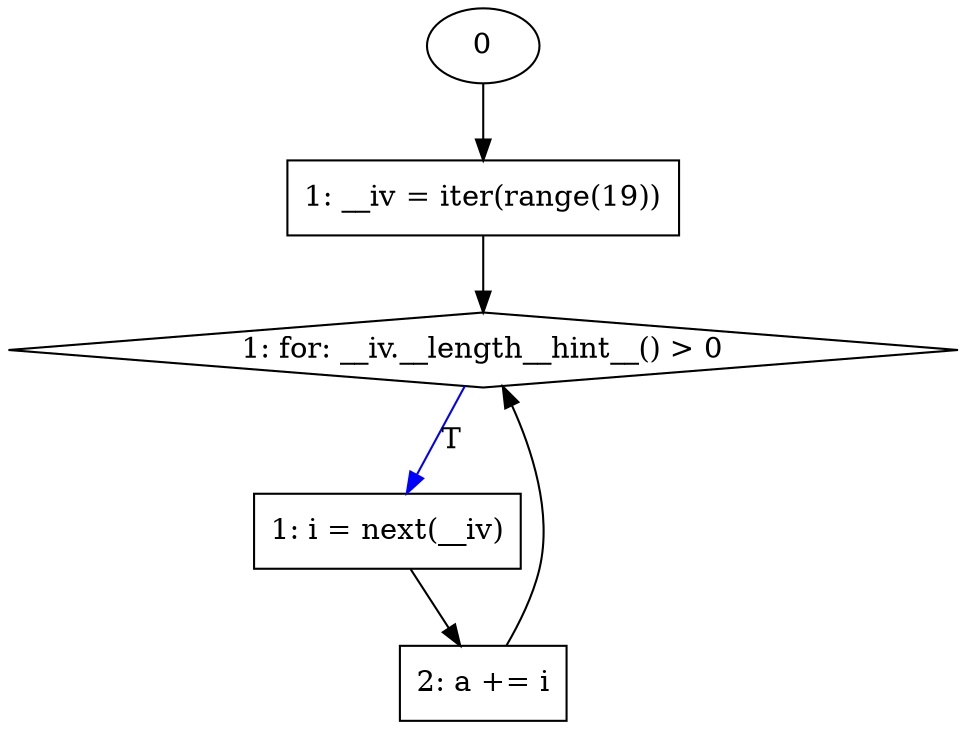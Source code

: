 // Control Flow Graph
digraph {
	1 [label="1: __iv = iter(range(19))" peripheries=1 shape=rectangle]
	0 -> 1
	2 [label="1: for: __iv.__length__hint__() > 0" peripheries=1 shape=diamond]
	1 -> 2
	4 -> 2
	3 [label="1: i = next(__iv)" peripheries=1 shape=rectangle]
	2 -> 3 [label=T color=blue]
	4 [label="2: a += i" peripheries=1 shape=rectangle]
	3 -> 4
}
